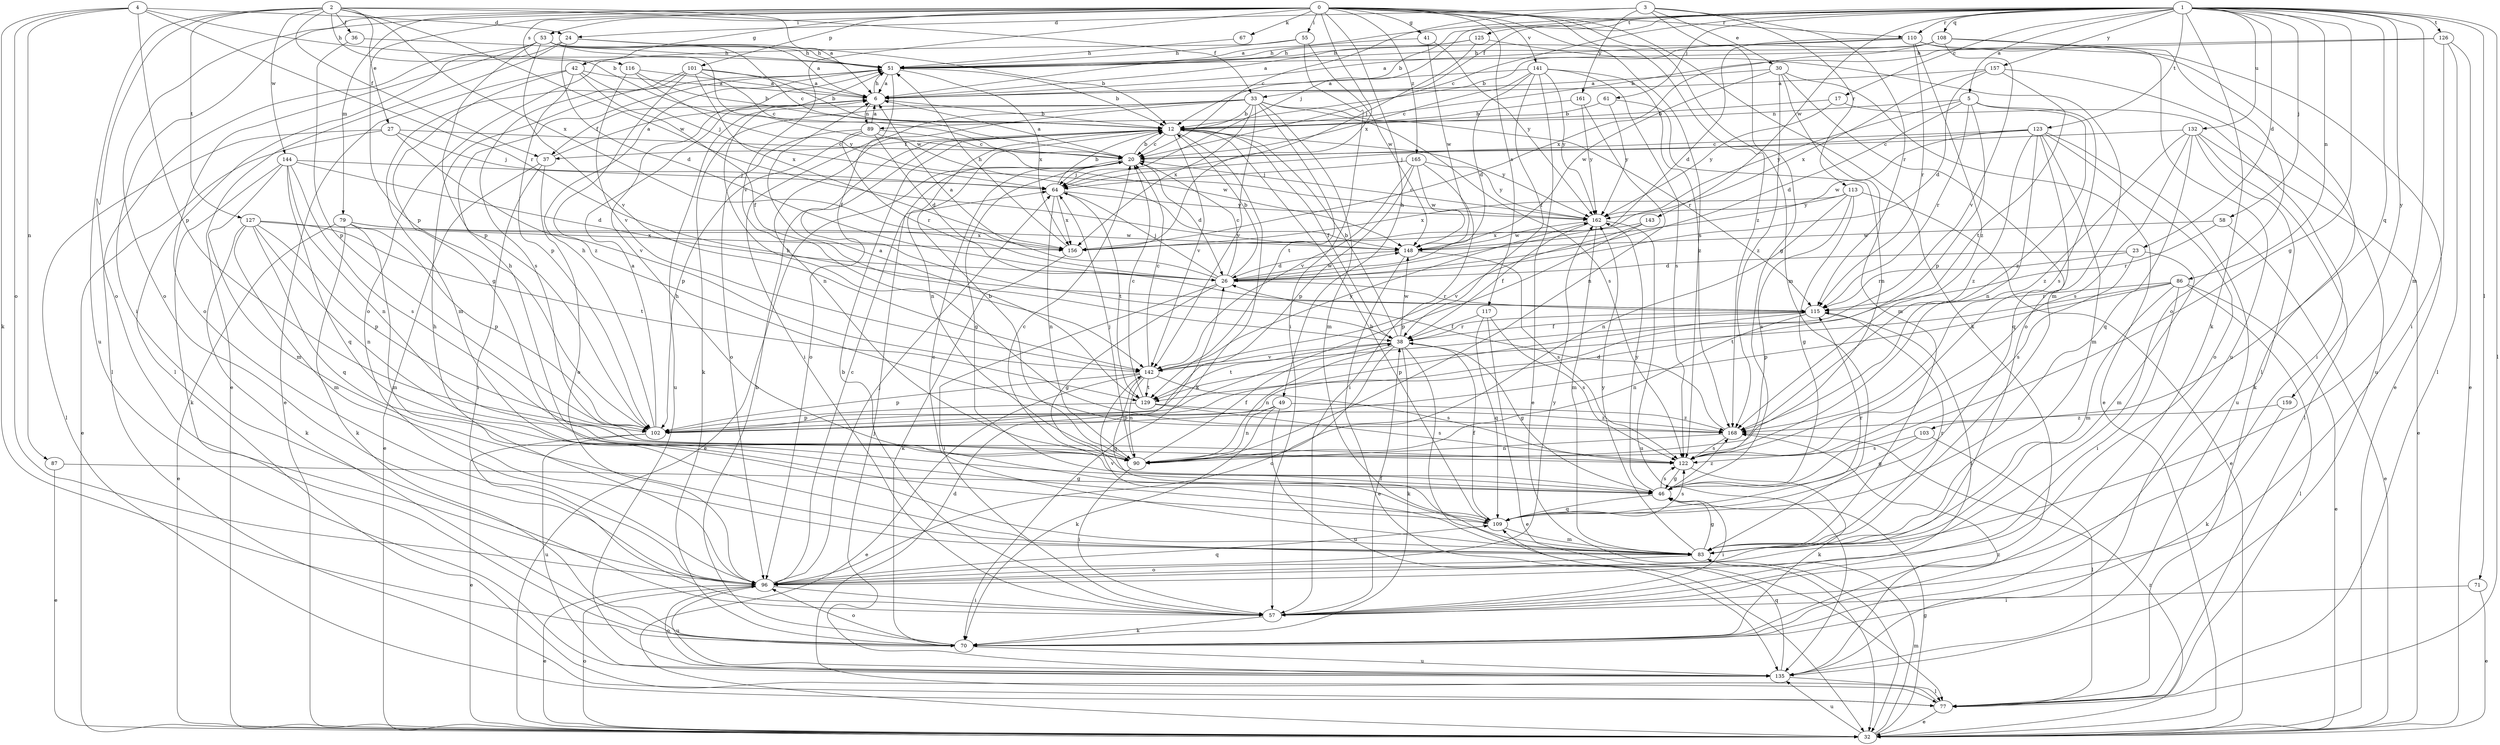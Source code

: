 strict digraph  {
0;
1;
2;
3;
4;
5;
6;
12;
17;
20;
23;
24;
26;
27;
30;
32;
33;
36;
37;
38;
41;
42;
46;
49;
51;
53;
55;
57;
58;
61;
64;
67;
70;
71;
77;
79;
83;
86;
87;
89;
90;
96;
101;
102;
103;
108;
109;
110;
113;
115;
116;
117;
122;
123;
125;
126;
127;
129;
132;
135;
141;
142;
143;
144;
148;
156;
157;
159;
161;
162;
165;
168;
0 -> 41  [label=g];
0 -> 42  [label=g];
0 -> 49  [label=h];
0 -> 53  [label=i];
0 -> 55  [label=i];
0 -> 57  [label=i];
0 -> 67  [label=k];
0 -> 70  [label=k];
0 -> 79  [label=m];
0 -> 83  [label=m];
0 -> 96  [label=o];
0 -> 101  [label=p];
0 -> 102  [label=p];
0 -> 110  [label=r];
0 -> 116  [label=s];
0 -> 117  [label=s];
0 -> 122  [label=s];
0 -> 141  [label=v];
0 -> 142  [label=v];
0 -> 156  [label=x];
0 -> 165  [label=z];
0 -> 168  [label=z];
1 -> 5  [label=a];
1 -> 6  [label=a];
1 -> 12  [label=b];
1 -> 17  [label=c];
1 -> 20  [label=c];
1 -> 23  [label=d];
1 -> 33  [label=f];
1 -> 46  [label=g];
1 -> 58  [label=j];
1 -> 61  [label=j];
1 -> 64  [label=j];
1 -> 70  [label=k];
1 -> 71  [label=l];
1 -> 77  [label=l];
1 -> 83  [label=m];
1 -> 86  [label=n];
1 -> 103  [label=q];
1 -> 108  [label=q];
1 -> 110  [label=r];
1 -> 123  [label=t];
1 -> 125  [label=t];
1 -> 126  [label=t];
1 -> 132  [label=u];
1 -> 143  [label=w];
1 -> 157  [label=y];
1 -> 159  [label=y];
2 -> 6  [label=a];
2 -> 12  [label=b];
2 -> 27  [label=e];
2 -> 33  [label=f];
2 -> 36  [label=f];
2 -> 37  [label=f];
2 -> 96  [label=o];
2 -> 127  [label=t];
2 -> 135  [label=u];
2 -> 144  [label=w];
2 -> 148  [label=w];
2 -> 156  [label=x];
3 -> 20  [label=c];
3 -> 24  [label=d];
3 -> 30  [label=e];
3 -> 46  [label=g];
3 -> 113  [label=r];
3 -> 115  [label=r];
3 -> 161  [label=y];
4 -> 24  [label=d];
4 -> 51  [label=h];
4 -> 70  [label=k];
4 -> 87  [label=n];
4 -> 96  [label=o];
4 -> 102  [label=p];
4 -> 115  [label=r];
5 -> 26  [label=d];
5 -> 89  [label=n];
5 -> 102  [label=p];
5 -> 115  [label=r];
5 -> 122  [label=s];
5 -> 162  [label=y];
5 -> 168  [label=z];
6 -> 12  [label=b];
6 -> 37  [label=f];
6 -> 51  [label=h];
6 -> 89  [label=n];
12 -> 20  [label=c];
12 -> 37  [label=f];
12 -> 38  [label=f];
12 -> 70  [label=k];
12 -> 90  [label=n];
12 -> 96  [label=o];
12 -> 142  [label=v];
12 -> 162  [label=y];
17 -> 12  [label=b];
17 -> 57  [label=i];
17 -> 162  [label=y];
20 -> 6  [label=a];
20 -> 12  [label=b];
20 -> 26  [label=d];
20 -> 32  [label=e];
20 -> 46  [label=g];
20 -> 64  [label=j];
23 -> 26  [label=d];
23 -> 83  [label=m];
23 -> 115  [label=r];
23 -> 122  [label=s];
24 -> 12  [label=b];
24 -> 26  [label=d];
24 -> 32  [label=e];
24 -> 51  [label=h];
24 -> 77  [label=l];
26 -> 6  [label=a];
26 -> 12  [label=b];
26 -> 20  [label=c];
26 -> 46  [label=g];
26 -> 57  [label=i];
26 -> 64  [label=j];
26 -> 115  [label=r];
26 -> 148  [label=w];
27 -> 20  [label=c];
27 -> 32  [label=e];
27 -> 64  [label=j];
27 -> 77  [label=l];
27 -> 142  [label=v];
30 -> 6  [label=a];
30 -> 32  [label=e];
30 -> 83  [label=m];
30 -> 96  [label=o];
30 -> 148  [label=w];
30 -> 168  [label=z];
32 -> 46  [label=g];
32 -> 83  [label=m];
32 -> 96  [label=o];
32 -> 135  [label=u];
32 -> 168  [label=z];
33 -> 12  [label=b];
33 -> 57  [label=i];
33 -> 70  [label=k];
33 -> 83  [label=m];
33 -> 90  [label=n];
33 -> 115  [label=r];
33 -> 122  [label=s];
33 -> 129  [label=t];
33 -> 135  [label=u];
33 -> 142  [label=v];
33 -> 156  [label=x];
36 -> 51  [label=h];
36 -> 102  [label=p];
37 -> 6  [label=a];
37 -> 32  [label=e];
37 -> 57  [label=i];
37 -> 96  [label=o];
38 -> 12  [label=b];
38 -> 46  [label=g];
38 -> 70  [label=k];
38 -> 77  [label=l];
38 -> 90  [label=n];
38 -> 96  [label=o];
38 -> 115  [label=r];
38 -> 129  [label=t];
38 -> 142  [label=v];
38 -> 148  [label=w];
41 -> 51  [label=h];
41 -> 148  [label=w];
41 -> 162  [label=y];
42 -> 6  [label=a];
42 -> 32  [label=e];
42 -> 38  [label=f];
42 -> 46  [label=g];
42 -> 64  [label=j];
42 -> 102  [label=p];
46 -> 20  [label=c];
46 -> 57  [label=i];
46 -> 109  [label=q];
46 -> 122  [label=s];
46 -> 162  [label=y];
46 -> 168  [label=z];
49 -> 70  [label=k];
49 -> 90  [label=n];
49 -> 102  [label=p];
49 -> 135  [label=u];
49 -> 168  [label=z];
51 -> 6  [label=a];
51 -> 12  [label=b];
51 -> 38  [label=f];
51 -> 156  [label=x];
53 -> 6  [label=a];
53 -> 20  [label=c];
53 -> 51  [label=h];
53 -> 77  [label=l];
53 -> 96  [label=o];
53 -> 102  [label=p];
53 -> 142  [label=v];
53 -> 148  [label=w];
55 -> 51  [label=h];
55 -> 57  [label=i];
55 -> 96  [label=o];
55 -> 148  [label=w];
57 -> 12  [label=b];
57 -> 38  [label=f];
57 -> 70  [label=k];
58 -> 32  [label=e];
58 -> 115  [label=r];
58 -> 148  [label=w];
61 -> 12  [label=b];
61 -> 90  [label=n];
61 -> 162  [label=y];
64 -> 12  [label=b];
64 -> 90  [label=n];
64 -> 129  [label=t];
64 -> 156  [label=x];
64 -> 162  [label=y];
67 -> 51  [label=h];
70 -> 12  [label=b];
70 -> 96  [label=o];
70 -> 135  [label=u];
71 -> 32  [label=e];
71 -> 57  [label=i];
77 -> 26  [label=d];
77 -> 32  [label=e];
79 -> 32  [label=e];
79 -> 70  [label=k];
79 -> 83  [label=m];
79 -> 102  [label=p];
79 -> 148  [label=w];
79 -> 156  [label=x];
83 -> 20  [label=c];
83 -> 46  [label=g];
83 -> 96  [label=o];
83 -> 115  [label=r];
83 -> 142  [label=v];
83 -> 162  [label=y];
86 -> 32  [label=e];
86 -> 57  [label=i];
86 -> 77  [label=l];
86 -> 83  [label=m];
86 -> 102  [label=p];
86 -> 115  [label=r];
86 -> 129  [label=t];
87 -> 32  [label=e];
87 -> 46  [label=g];
89 -> 6  [label=a];
89 -> 20  [label=c];
89 -> 26  [label=d];
89 -> 96  [label=o];
89 -> 102  [label=p];
89 -> 115  [label=r];
89 -> 148  [label=w];
90 -> 12  [label=b];
90 -> 38  [label=f];
90 -> 51  [label=h];
90 -> 57  [label=i];
90 -> 64  [label=j];
96 -> 20  [label=c];
96 -> 32  [label=e];
96 -> 51  [label=h];
96 -> 57  [label=i];
96 -> 64  [label=j];
96 -> 109  [label=q];
96 -> 135  [label=u];
96 -> 162  [label=y];
101 -> 6  [label=a];
101 -> 12  [label=b];
101 -> 20  [label=c];
101 -> 83  [label=m];
101 -> 122  [label=s];
101 -> 156  [label=x];
101 -> 168  [label=z];
102 -> 6  [label=a];
102 -> 32  [label=e];
102 -> 51  [label=h];
102 -> 135  [label=u];
103 -> 46  [label=g];
103 -> 77  [label=l];
103 -> 122  [label=s];
108 -> 12  [label=b];
108 -> 32  [label=e];
108 -> 51  [label=h];
108 -> 96  [label=o];
108 -> 142  [label=v];
108 -> 156  [label=x];
109 -> 12  [label=b];
109 -> 38  [label=f];
109 -> 51  [label=h];
109 -> 83  [label=m];
109 -> 115  [label=r];
109 -> 122  [label=s];
110 -> 6  [label=a];
110 -> 26  [label=d];
110 -> 51  [label=h];
110 -> 77  [label=l];
110 -> 115  [label=r];
110 -> 135  [label=u];
110 -> 168  [label=z];
113 -> 32  [label=e];
113 -> 46  [label=g];
113 -> 90  [label=n];
113 -> 122  [label=s];
113 -> 156  [label=x];
113 -> 162  [label=y];
115 -> 38  [label=f];
115 -> 57  [label=i];
115 -> 90  [label=n];
115 -> 102  [label=p];
116 -> 6  [label=a];
116 -> 12  [label=b];
116 -> 142  [label=v];
116 -> 162  [label=y];
117 -> 32  [label=e];
117 -> 38  [label=f];
117 -> 109  [label=q];
117 -> 122  [label=s];
122 -> 46  [label=g];
122 -> 70  [label=k];
123 -> 20  [label=c];
123 -> 64  [label=j];
123 -> 83  [label=m];
123 -> 90  [label=n];
123 -> 96  [label=o];
123 -> 109  [label=q];
123 -> 135  [label=u];
123 -> 148  [label=w];
123 -> 168  [label=z];
125 -> 6  [label=a];
125 -> 51  [label=h];
125 -> 64  [label=j];
125 -> 83  [label=m];
126 -> 12  [label=b];
126 -> 32  [label=e];
126 -> 51  [label=h];
126 -> 57  [label=i];
126 -> 77  [label=l];
127 -> 70  [label=k];
127 -> 83  [label=m];
127 -> 90  [label=n];
127 -> 102  [label=p];
127 -> 109  [label=q];
127 -> 129  [label=t];
127 -> 156  [label=x];
129 -> 6  [label=a];
129 -> 20  [label=c];
129 -> 102  [label=p];
129 -> 122  [label=s];
129 -> 168  [label=z];
132 -> 20  [label=c];
132 -> 32  [label=e];
132 -> 70  [label=k];
132 -> 77  [label=l];
132 -> 109  [label=q];
132 -> 122  [label=s];
132 -> 168  [label=z];
135 -> 64  [label=j];
135 -> 77  [label=l];
135 -> 96  [label=o];
135 -> 109  [label=q];
135 -> 168  [label=z];
141 -> 6  [label=a];
141 -> 20  [label=c];
141 -> 26  [label=d];
141 -> 32  [label=e];
141 -> 38  [label=f];
141 -> 122  [label=s];
141 -> 162  [label=y];
141 -> 168  [label=z];
142 -> 20  [label=c];
142 -> 32  [label=e];
142 -> 90  [label=n];
142 -> 102  [label=p];
142 -> 109  [label=q];
142 -> 122  [label=s];
142 -> 129  [label=t];
142 -> 162  [label=y];
143 -> 102  [label=p];
143 -> 142  [label=v];
143 -> 156  [label=x];
144 -> 26  [label=d];
144 -> 64  [label=j];
144 -> 70  [label=k];
144 -> 83  [label=m];
144 -> 90  [label=n];
144 -> 109  [label=q];
144 -> 122  [label=s];
148 -> 26  [label=d];
148 -> 32  [label=e];
148 -> 122  [label=s];
156 -> 51  [label=h];
156 -> 70  [label=k];
157 -> 6  [label=a];
157 -> 26  [label=d];
157 -> 129  [label=t];
157 -> 135  [label=u];
157 -> 156  [label=x];
159 -> 70  [label=k];
159 -> 168  [label=z];
161 -> 12  [label=b];
161 -> 90  [label=n];
161 -> 162  [label=y];
162 -> 20  [label=c];
162 -> 38  [label=f];
162 -> 83  [label=m];
162 -> 135  [label=u];
162 -> 148  [label=w];
165 -> 57  [label=i];
165 -> 64  [label=j];
165 -> 102  [label=p];
165 -> 142  [label=v];
165 -> 148  [label=w];
165 -> 162  [label=y];
168 -> 26  [label=d];
168 -> 51  [label=h];
168 -> 90  [label=n];
168 -> 122  [label=s];
}
